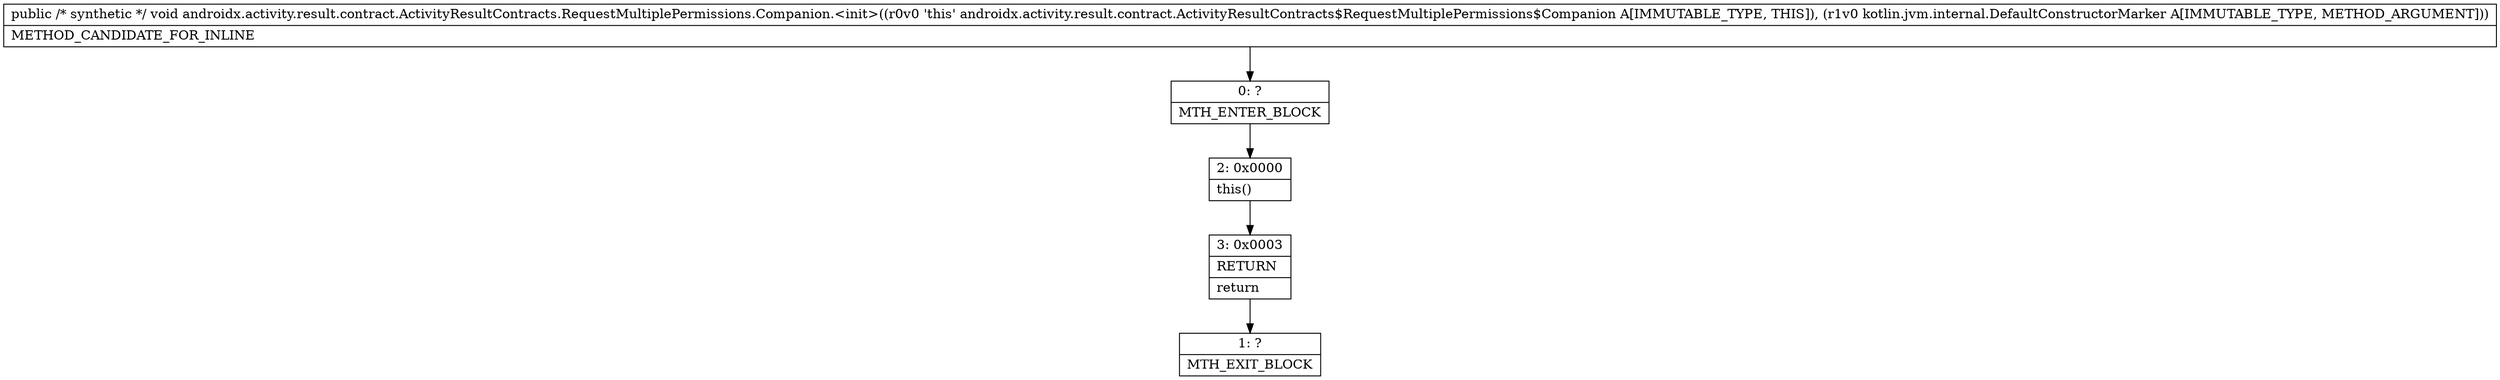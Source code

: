 digraph "CFG forandroidx.activity.result.contract.ActivityResultContracts.RequestMultiplePermissions.Companion.\<init\>(Lkotlin\/jvm\/internal\/DefaultConstructorMarker;)V" {
Node_0 [shape=record,label="{0\:\ ?|MTH_ENTER_BLOCK\l}"];
Node_2 [shape=record,label="{2\:\ 0x0000|this()\l}"];
Node_3 [shape=record,label="{3\:\ 0x0003|RETURN\l|return\l}"];
Node_1 [shape=record,label="{1\:\ ?|MTH_EXIT_BLOCK\l}"];
MethodNode[shape=record,label="{public \/* synthetic *\/ void androidx.activity.result.contract.ActivityResultContracts.RequestMultiplePermissions.Companion.\<init\>((r0v0 'this' androidx.activity.result.contract.ActivityResultContracts$RequestMultiplePermissions$Companion A[IMMUTABLE_TYPE, THIS]), (r1v0 kotlin.jvm.internal.DefaultConstructorMarker A[IMMUTABLE_TYPE, METHOD_ARGUMENT]))  | METHOD_CANDIDATE_FOR_INLINE\l}"];
MethodNode -> Node_0;Node_0 -> Node_2;
Node_2 -> Node_3;
Node_3 -> Node_1;
}

